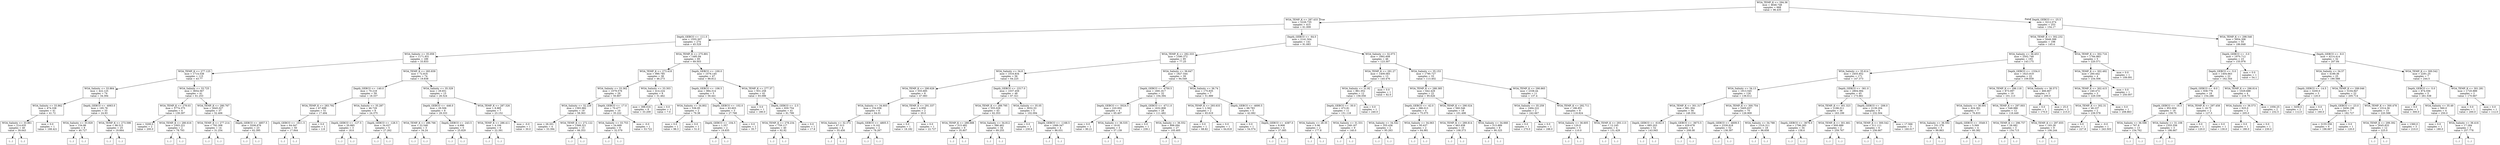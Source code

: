 digraph Tree {
node [shape=box] ;
0 [label="WOA_TEMP_K <= 294.36\nmse = 4646.748\nsamples = 668\nvalue = 96.435"] ;
1 [label="WOA_TEMP_K <= 287.433\nmse = 2226.735\nsamples = 415\nvalue = 61.009"] ;
0 -> 1 [labeldistance=2.5, labelangle=45, headlabel="True"] ;
2 [label="Depth_GEBCO <= -111.0\nmse = 1555.307\nsamples = 274\nvalue = 45.529"] ;
1 -> 2 ;
3 [label="WOA_Salinity <= 35.059\nmse = 1171.931\nsamples = 189\nvalue = 33.833"] ;
2 -> 3 ;
4 [label="WOA_TEMP_K <= 277.125\nmse = 1714.538\nsamples = 115\nvalue = 43.77"] ;
3 -> 4 ;
5 [label="WOA_Salinity <= 33.864\nmse = 422.125\nsamples = 74\nvalue = 34.394"] ;
4 -> 5 ;
6 [label="WOA_Salinity <= 33.862\nmse = 474.338\nsamples = 41\nvalue = 41.72"] ;
5 -> 6 ;
7 [label="WOA_Salinity <= 33.861\nmse = 214.635\nsamples = 40\nvalue = 39.643"] ;
6 -> 7 ;
8 [label="(...)"] ;
7 -> 8 ;
77 [label="(...)"] ;
7 -> 77 ;
78 [label="mse = 0.0\nsamples = 1\nvalue = 168.421"] ;
6 -> 78 ;
79 [label="Depth_GEBCO <= -4063.0\nmse = 195.78\nsamples = 33\nvalue = 24.93"] ;
5 -> 79 ;
80 [label="WOA_Salinity <= 33.929\nmse = 154.86\nsamples = 8\nvalue = 40.727"] ;
79 -> 80 ;
81 [label="(...)"] ;
80 -> 81 ;
86 [label="(...)"] ;
80 -> 86 ;
95 [label="WOA_TEMP_K <= 273.598\nmse = 98.513\nsamples = 25\nvalue = 19.664"] ;
79 -> 95 ;
96 [label="(...)"] ;
95 -> 96 ;
103 [label="(...)"] ;
95 -> 103 ;
144 [label="WOA_Salinity <= 33.725\nmse = 3654.567\nsamples = 41\nvalue = 61.253"] ;
4 -> 144 ;
145 [label="WOA_TEMP_K <= 279.03\nmse = 5774.375\nsamples = 4\nvalue = 139.397"] ;
144 -> 145 ;
146 [label="mse = 3200.0\nsamples = 2\nvalue = 200.0"] ;
145 -> 146 ;
147 [label="WOA_TEMP_K <= 280.616\nmse = 1003.221\nsamples = 2\nvalue = 78.793"] ;
145 -> 147 ;
148 [label="(...)"] ;
147 -> 148 ;
149 [label="(...)"] ;
147 -> 149 ;
150 [label="WOA_TEMP_K <= 280.767\nmse = 2645.027\nsamples = 37\nvalue = 52.406"] ;
144 -> 150 ;
151 [label="WOA_TEMP_K <= 277.214\nmse = 792.308\nsamples = 14\nvalue = 31.254"] ;
150 -> 151 ;
152 [label="(...)"] ;
151 -> 152 ;
153 [label="(...)"] ;
151 -> 153 ;
178 [label="Depth_GEBCO <= -4857.5\nmse = 3208.876\nsamples = 23\nvalue = 62.395"] ;
150 -> 178 ;
179 [label="(...)"] ;
178 -> 179 ;
196 [label="(...)"] ;
178 -> 196 ;
221 [label="WOA_TEMP_K <= 283.839\nmse = 72.816\nsamples = 74\nvalue = 19.838"] ;
3 -> 221 ;
222 [label="Depth_GEBCO <= -140.0\nmse = 70.218\nsamples = 59\nvalue = 18.337"] ;
221 -> 222 ;
223 [label="WOA_TEMP_K <= 283.792\nmse = 67.699\nsamples = 51\nvalue = 17.494"] ;
222 -> 223 ;
224 [label="Depth_GEBCO <= -1611.5\nmse = 64.047\nsamples = 50\nvalue = 17.844"] ;
223 -> 224 ;
225 [label="(...)"] ;
224 -> 225 ;
228 [label="(...)"] ;
224 -> 228 ;
271 [label="mse = 0.0\nsamples = 1\nvalue = 2.8"] ;
223 -> 271 ;
272 [label="WOA_Salinity <= 35.287\nmse = 46.729\nsamples = 8\nvalue = 24.375"] ;
222 -> 272 ;
273 [label="Depth_GEBCO <= -127.5\nmse = 20.885\nsamples = 3\nvalue = 18.6"] ;
272 -> 273 ;
274 [label="(...)"] ;
273 -> 274 ;
275 [label="(...)"] ;
273 -> 275 ;
278 [label="Depth_GEBCO <= -128.5\nmse = 34.637\nsamples = 5\nvalue = 27.262"] ;
272 -> 278 ;
279 [label="(...)"] ;
278 -> 279 ;
282 [label="(...)"] ;
278 -> 282 ;
285 [label="WOA_Salinity <= 35.329\nmse = 29.651\nsamples = 15\nvalue = 26.524"] ;
221 -> 285 ;
286 [label="Depth_GEBCO <= -446.0\nmse = 29.506\nsamples = 8\nvalue = 29.333"] ;
285 -> 286 ;
287 [label="WOA_TEMP_K <= 286.766\nmse = 22.546\nsamples = 3\nvalue = 34.24"] ;
286 -> 287 ;
288 [label="(...)"] ;
287 -> 288 ;
291 [label="(...)"] ;
287 -> 291 ;
292 [label="Depth_GEBCO <= -243.5\nmse = 4.996\nsamples = 5\nvalue = 25.829"] ;
286 -> 292 ;
293 [label="(...)"] ;
292 -> 293 ;
294 [label="(...)"] ;
292 -> 294 ;
295 [label="WOA_TEMP_K <= 287.326\nmse = 8.985\nsamples = 7\nvalue = 23.152"] ;
285 -> 295 ;
296 [label="WOA_TEMP_K <= 286.411\nmse = 4.194\nsamples = 6\nvalue = 22.391"] ;
295 -> 296 ;
297 [label="(...)"] ;
296 -> 297 ;
302 [label="(...)"] ;
296 -> 302 ;
307 [label="mse = -0.0\nsamples = 1\nvalue = 30.0"] ;
295 -> 307 ;
308 [label="WOA_TEMP_K <= 275.891\nmse = 1485.94\nsamples = 85\nvalue = 69.503"] ;
2 -> 308 ;
309 [label="WOA_TEMP_K <= 273.418\nmse = 990.785\nsamples = 38\nvalue = 46.273"] ;
308 -> 309 ;
310 [label="WOA_Salinity <= 33.362\nmse = 1079.576\nsamples = 29\nvalue = 50.807"] ;
309 -> 310 ;
311 [label="WOA_Salinity <= 32.229\nmse = 1393.982\nsamples = 19\nvalue = 58.363"] ;
310 -> 311 ;
312 [label="mse = 26.201\nsamples = 4\nvalue = 33.394"] ;
311 -> 312 ;
313 [label="WOA_TEMP_K <= 272.122\nmse = 1568.321\nsamples = 15\nvalue = 66.353"] ;
311 -> 313 ;
314 [label="(...)"] ;
313 -> 314 ;
317 [label="(...)"] ;
313 -> 317 ;
320 [label="Depth_GEBCO <= -17.0\nmse = 70.477\nsamples = 10\nvalue = 35.222"] ;
310 -> 320 ;
321 [label="WOA_Salinity <= 33.753\nmse = 24.669\nsamples = 9\nvalue = 32.579"] ;
320 -> 321 ;
322 [label="(...)"] ;
321 -> 322 ;
331 [label="(...)"] ;
321 -> 331 ;
334 [label="mse = -0.0\nsamples = 1\nvalue = 53.722"] ;
320 -> 334 ;
335 [label="WOA_Salinity <= 33.303\nmse = 414.224\nsamples = 9\nvalue = 31.462"] ;
309 -> 335 ;
336 [label="mse = 398.016\nsamples = 8\nvalue = 33.209"] ;
335 -> 336 ;
337 [label="mse = 0.0\nsamples = 1\nvalue = 7.0"] ;
335 -> 337 ;
338 [label="Depth_GEBCO <= -100.0\nmse = 1076.145\nsamples = 47\nvalue = 88.812"] ;
308 -> 338 ;
339 [label="Depth_GEBCO <= -106.5\nmse = 984.314\nsamples = 5\nvalue = 56.441"] ;
338 -> 339 ;
340 [label="WOA_Salinity <= 34.802\nmse = 536.95\nsamples = 2\nvalue = 79.38"] ;
339 -> 340 ;
341 [label="mse = 0.0\nsamples = 1\nvalue = 98.3"] ;
340 -> 341 ;
342 [label="mse = 0.0\nsamples = 1\nvalue = 51.0"] ;
340 -> 342 ;
343 [label="Depth_GEBCO <= -102.0\nmse = 63.603\nsamples = 3\nvalue = 27.768"] ;
339 -> 343 ;
344 [label="Depth_GEBCO <= -104.5\nmse = 1.357\nsamples = 2\nvalue = 19.835"] ;
343 -> 344 ;
345 [label="(...)"] ;
344 -> 345 ;
346 [label="(...)"] ;
344 -> 346 ;
347 [label="mse = 0.0\nsamples = 1\nvalue = 35.7"] ;
343 -> 347 ;
348 [label="WOA_TEMP_K <= 277.37\nmse = 931.258\nsamples = 42\nvalue = 93.096"] ;
338 -> 348 ;
349 [label="mse = 0.0\nsamples = 1\nvalue = 180.0"] ;
348 -> 349 ;
350 [label="Depth_GEBCO <= -2.5\nmse = 830.754\nsamples = 41\nvalue = 91.799"] ;
348 -> 350 ;
351 [label="WOA_TEMP_K <= 278.234\nmse = 759.117\nsamples = 40\nvalue = 92.92"] ;
350 -> 351 ;
352 [label="(...)"] ;
351 -> 352 ;
355 [label="(...)"] ;
351 -> 355 ;
408 [label="mse = 0.0\nsamples = 1\nvalue = 17.8"] ;
350 -> 408 ;
409 [label="Depth_GEBCO <= -64.0\nmse = 2141.504\nsamples = 141\nvalue = 91.683"] ;
1 -> 409 ;
410 [label="WOA_TEMP_K <= 292.333\nmse = 1590.372\nsamples = 95\nvalue = 77.25"] ;
409 -> 410 ;
411 [label="WOA_Salinity <= 34.8\nmse = 1016.834\nsamples = 56\nvalue = 64.225"] ;
410 -> 411 ;
412 [label="WOA_TEMP_K <= 290.626\nmse = 555.685\nsamples = 8\nvalue = 47.083"] ;
411 -> 412 ;
413 [label="WOA_Salinity <= 34.603\nmse = 154.936\nsamples = 6\nvalue = 64.01"] ;
412 -> 413 ;
414 [label="WOA_Salinity <= 32.372\nmse = 47.313\nsamples = 4\nvalue = 55.456"] ;
413 -> 414 ;
415 [label="(...)"] ;
414 -> 415 ;
418 [label="(...)"] ;
414 -> 418 ;
421 [label="Depth_GEBCO <= -4805.5\nmse = 9.102\nsamples = 2\nvalue = 78.267"] ;
413 -> 421 ;
422 [label="(...)"] ;
421 -> 422 ;
423 [label="(...)"] ;
421 -> 423 ;
424 [label="WOA_TEMP_K <= 291.337\nmse = 4.959\nsamples = 2\nvalue = 20.0"] ;
412 -> 424 ;
425 [label="mse = 0.0\nsamples = 1\nvalue = 18.182"] ;
424 -> 425 ;
426 [label="mse = 0.0\nsamples = 1\nvalue = 22.727"] ;
424 -> 426 ;
427 [label="Depth_GEBCO <= -2317.0\nmse = 1037.459\nsamples = 48\nvalue = 67.321"] ;
411 -> 427 ;
428 [label="WOA_TEMP_K <= 289.795\nmse = 555.029\nsamples = 43\nvalue = 62.353"] ;
427 -> 428 ;
429 [label="WOA_TEMP_K <= 288.688\nmse = 315.482\nsamples = 9\nvalue = 35.807"] ;
428 -> 429 ;
430 [label="(...)"] ;
429 -> 430 ;
439 [label="(...)"] ;
429 -> 439 ;
444 [label="WOA_Salinity <= 34.812\nmse = 386.462\nsamples = 34\nvalue = 69.255"] ;
428 -> 444 ;
445 [label="(...)"] ;
444 -> 445 ;
446 [label="(...)"] ;
444 -> 446 ;
499 [label="WOA_Salinity <= 35.05\nmse = 3032.53\nsamples = 5\nvalue = 102.094"] ;
427 -> 499 ;
500 [label="mse = 0.0\nsamples = 1\nvalue = 230.6"] ;
499 -> 500 ;
501 [label="Depth_GEBCO <= -1168.5\nmse = 1089.347\nsamples = 4\nvalue = 86.031"] ;
499 -> 501 ;
502 [label="(...)"] ;
501 -> 502 ;
503 [label="(...)"] ;
501 -> 503 ;
506 [label="WOA_Salinity <= 36.647\nmse = 1827.544\nsamples = 39\nvalue = 94.549"] ;
410 -> 506 ;
507 [label="Depth_GEBCO <= -4750.5\nmse = 1691.817\nsamples = 32\nvalue = 104.394"] ;
506 -> 507 ;
508 [label="Depth_GEBCO <= -5024.5\nmse = 220.002\nsamples = 4\nvalue = 65.407"] ;
507 -> 508 ;
509 [label="mse = 0.0\nsamples = 1\nvalue = 90.21"] ;
508 -> 509 ;
510 [label="WOA_Salinity <= 36.535\nmse = 19.91\nsamples = 3\nvalue = 57.139"] ;
508 -> 510 ;
511 [label="(...)"] ;
510 -> 511 ;
514 [label="(...)"] ;
510 -> 514 ;
515 [label="Depth_GEBCO <= -4711.0\nmse = 1632.808\nsamples = 28\nvalue = 111.482"] ;
507 -> 515 ;
516 [label="mse = 0.0\nsamples = 1\nvalue = 239.1"] ;
515 -> 516 ;
517 [label="WOA_Salinity <= 36.552\nmse = 898.094\nsamples = 27\nvalue = 105.405"] ;
515 -> 517 ;
518 [label="(...)"] ;
517 -> 518 ;
543 [label="(...)"] ;
517 -> 543 ;
562 [label="WOA_Salinity <= 36.74\nmse = 175.835\nsamples = 7\nvalue = 51.889"] ;
506 -> 562 ;
563 [label="WOA_TEMP_K <= 293.633\nmse = 2.562\nsamples = 2\nvalue = 65.619"] ;
562 -> 563 ;
564 [label="mse = 0.0\nsamples = 1\nvalue = 68.82"] ;
563 -> 564 ;
565 [label="mse = 0.0\nsamples = 1\nvalue = 64.818"] ;
563 -> 565 ;
566 [label="Depth_GEBCO <= -4690.5\nmse = 68.783\nsamples = 5\nvalue = 42.082"] ;
562 -> 566 ;
567 [label="mse = 0.0\nsamples = 1\nvalue = 54.574"] ;
566 -> 567 ;
568 [label="Depth_GEBCO <= -4387.0\nmse = 8.908\nsamples = 4\nvalue = 37.085"] ;
566 -> 568 ;
569 [label="(...)"] ;
568 -> 569 ;
570 [label="(...)"] ;
568 -> 570 ;
573 [label="WOA_Salinity <= 32.073\nmse = 1892.608\nsamples = 46\nvalue = 123.307"] ;
409 -> 573 ;
574 [label="WOA_TEMP_K <= 291.27\nmse = 1409.583\nsamples = 13\nvalue = 145.476"] ;
573 -> 574 ;
575 [label="WOA_Salinity <= 31.92\nmse = 861.052\nsamples = 12\nvalue = 156.056"] ;
574 -> 575 ;
576 [label="Depth_GEBCO <= -30.0\nmse = 472.81\nsamples = 11\nvalue = 151.118"] ;
575 -> 576 ;
577 [label="WOA_Salinity <= 28.35\nmse = 0.96\nsamples = 2\nvalue = 177.8"] ;
576 -> 577 ;
578 [label="(...)"] ;
577 -> 578 ;
579 [label="(...)"] ;
577 -> 579 ;
580 [label="WOA_Salinity <= 31.531\nmse = 249.167\nsamples = 9\nvalue = 140.0"] ;
576 -> 580 ;
581 [label="(...)"] ;
580 -> 581 ;
594 [label="(...)"] ;
580 -> 594 ;
595 [label="mse = 0.0\nsamples = 1\nvalue = 240.0"] ;
575 -> 595 ;
596 [label="mse = 0.0\nsamples = 1\nvalue = 82.0"] ;
574 -> 596 ;
597 [label="WOA_Salinity <= 35.153\nmse = 1790.727\nsamples = 33\nvalue = 113.402"] ;
573 -> 597 ;
598 [label="WOA_TEMP_K <= 288.385\nmse = 642.429\nsamples = 22\nvalue = 95.626"] ;
597 -> 598 ;
599 [label="Depth_GEBCO <= -42.0\nmse = 386.013\nsamples = 4\nvalue = 75.075"] ;
598 -> 599 ;
600 [label="WOA_Salinity <= 34.542\nmse = 355.436\nsamples = 2\nvalue = 95.263"] ;
599 -> 600 ;
601 [label="(...)"] ;
600 -> 601 ;
602 [label="(...)"] ;
600 -> 602 ;
603 [label="WOA_Salinity <= 34.063\nmse = 95.637\nsamples = 2\nvalue = 64.981"] ;
599 -> 603 ;
604 [label="(...)"] ;
603 -> 604 ;
605 [label="(...)"] ;
603 -> 605 ;
606 [label="WOA_TEMP_K <= 290.024\nmse = 560.546\nsamples = 18\nvalue = 101.498"] ;
598 -> 606 ;
607 [label="WOA_TEMP_K <= 289.814\nmse = 463.938\nsamples = 10\nvalue = 108.373"] ;
606 -> 607 ;
608 [label="(...)"] ;
607 -> 608 ;
619 [label="(...)"] ;
607 -> 619 ;
624 [label="WOA_Salinity <= 34.668\nmse = 515.889\nsamples = 8\nvalue = 90.325"] ;
606 -> 624 ;
625 [label="(...)"] ;
624 -> 625 ;
636 [label="(...)"] ;
624 -> 636 ;
637 [label="WOA_TEMP_K <= 290.865\nmse = 2338.44\nsamples = 11\nvalue = 137.4"] ;
597 -> 637 ;
638 [label="WOA_Salinity <= 35.259\nmse = 1494.222\nsamples = 2\nvalue = 242.667"] ;
637 -> 638 ;
639 [label="mse = 0.0\nsamples = 1\nvalue = 270.0"] ;
638 -> 639 ;
640 [label="mse = 0.0\nsamples = 1\nvalue = 188.0"] ;
638 -> 640 ;
641 [label="WOA_TEMP_K <= 292.711\nmse = 186.851\nsamples = 9\nvalue = 118.824"] ;
637 -> 641 ;
642 [label="WOA_Salinity <= 36.605\nmse = 120.0\nsamples = 5\nvalue = 110.0"] ;
641 -> 642 ;
643 [label="(...)"] ;
642 -> 643 ;
644 [label="(...)"] ;
642 -> 644 ;
645 [label="WOA_TEMP_K <= 293.113\nmse = 12.245\nsamples = 4\nvalue = 131.429"] ;
641 -> 645 ;
646 [label="(...)"] ;
645 -> 646 ;
647 [label="(...)"] ;
645 -> 647 ;
648 [label="Depth_GEBCO <= -25.5\nmse = 3212.074\nsamples = 253\nvalue = 154.17"] ;
0 -> 648 [labeldistance=2.5, labelangle=-45, headlabel="False"] ;
649 [label="WOA_TEMP_K <= 302.232\nmse = 2649.399\nsamples = 198\nvalue = 145.4"] ;
648 -> 649 ;
650 [label="WOA_Salinity <= 36.453\nmse = 2502.748\nsamples = 193\nvalue = 143.175"] ;
649 -> 650 ;
651 [label="WOA_Salinity <= 35.614\nmse = 2455.852\nsamples = 171\nvalue = 147.373"] ;
650 -> 651 ;
652 [label="WOA_Salinity <= 34.13\nmse = 1913.545\nsamples = 126\nvalue = 136.612"] ;
651 -> 652 ;
653 [label="WOA_TEMP_K <= 301.317\nmse = 981.304\nsamples = 56\nvalue = 149.354"] ;
652 -> 653 ;
654 [label="Depth_GEBCO <= -6162.0\nmse = 685.203\nsamples = 52\nvalue = 143.945"] ;
653 -> 654 ;
655 [label="(...)"] ;
654 -> 655 ;
656 [label="(...)"] ;
654 -> 656 ;
729 [label="Depth_GEBCO <= -3673.5\nmse = 429.678\nsamples = 4\nvalue = 208.08"] ;
653 -> 729 ;
730 [label="(...)"] ;
729 -> 730 ;
733 [label="(...)"] ;
729 -> 733 ;
734 [label="WOA_TEMP_K <= 300.754\nmse = 2405.637\nsamples = 70\nvalue = 126.909"] ;
652 -> 734 ;
735 [label="Depth_GEBCO <= -4609.5\nmse = 2339.818\nsamples = 52\nvalue = 138.397"] ;
734 -> 735 ;
736 [label="(...)"] ;
735 -> 736 ;
765 [label="(...)"] ;
735 -> 765 ;
826 [label="WOA_Salinity <= 34.788\nmse = 1316.311\nsamples = 18\nvalue = 96.658"] ;
734 -> 826 ;
827 [label="(...)"] ;
826 -> 827 ;
844 [label="(...)"] ;
826 -> 844 ;
861 [label="Depth_GEBCO <= -361.0\nmse = 2804.084\nsamples = 45\nvalue = 173.861"] ;
651 -> 861 ;
862 [label="WOA_TEMP_K <= 301.323\nmse = 2186.011\nsamples = 36\nvalue = 163.199"] ;
861 -> 862 ;
863 [label="Depth_GEBCO <= -3676.0\nmse = 1796.283\nsamples = 34\nvalue = 158.6"] ;
862 -> 863 ;
864 [label="(...)"] ;
863 -> 864 ;
899 [label="(...)"] ;
863 -> 899 ;
924 [label="WOA_TEMP_K <= 301.661\nmse = 600.889\nsamples = 2\nvalue = 259.767"] ;
862 -> 924 ;
925 [label="(...)"] ;
924 -> 925 ;
926 [label="(...)"] ;
924 -> 926 ;
927 [label="Depth_GEBCO <= -206.0\nmse = 2139.204\nsamples = 9\nvalue = 232.504"] ;
861 -> 927 ;
928 [label="WOA_TEMP_K <= 300.542\nmse = 511.111\nsamples = 6\nvalue = 256.667"] ;
927 -> 928 ;
929 [label="(...)"] ;
928 -> 929 ;
934 [label="(...)"] ;
928 -> 934 ;
935 [label="mse = 17.566\nsamples = 3\nvalue = 160.017"] ;
927 -> 935 ;
936 [label="Depth_GEBCO <= -1334.0\nmse = 1623.919\nsamples = 22\nvalue = 109.839"] ;
650 -> 936 ;
937 [label="WOA_TEMP_K <= 296.118\nmse = 873.097\nsamples = 19\nvalue = 101.113"] ;
936 -> 937 ;
938 [label="WOA_Salinity <= 36.691\nmse = 424.362\nsamples = 7\nvalue = 76.833"] ;
937 -> 938 ;
939 [label="WOA_Salinity <= 36.592\nmse = 101.378\nsamples = 3\nvalue = 99.863"] ;
938 -> 939 ;
940 [label="(...)"] ;
939 -> 940 ;
941 [label="(...)"] ;
939 -> 941 ;
944 [label="Depth_GEBCO <= -3549.5\nmse = 5.569\nsamples = 4\nvalue = 60.382"] ;
938 -> 944 ;
945 [label="(...)"] ;
944 -> 945 ;
946 [label="(...)"] ;
944 -> 946 ;
949 [label="WOA_TEMP_K <= 297.003\nmse = 548.986\nsamples = 12\nvalue = 116.449"] ;
937 -> 949 ;
950 [label="WOA_TEMP_K <= 296.757\nmse = 28.082\nsamples = 3\nvalue = 154.715"] ;
949 -> 950 ;
951 [label="(...)"] ;
950 -> 951 ;
952 [label="(...)"] ;
950 -> 952 ;
955 [label="WOA_TEMP_K <= 297.655\nmse = 193.28\nsamples = 9\nvalue = 106.244"] ;
949 -> 955 ;
956 [label="(...)"] ;
955 -> 956 ;
957 [label="(...)"] ;
955 -> 957 ;
970 [label="WOA_Salinity <= 36.573\nmse = 466.667\nsamples = 3\nvalue = 200.0"] ;
936 -> 970 ;
971 [label="mse = 0.0\nsamples = 1\nvalue = 170.0"] ;
970 -> 971 ;
972 [label="mse = 25.0\nsamples = 2\nvalue = 215.0"] ;
970 -> 972 ;
973 [label="WOA_TEMP_K <= 302.716\nmse = 1784.983\nsamples = 5\nvalue = 220.571"] ;
649 -> 973 ;
974 [label="WOA_TEMP_K <= 302.492\nmse = 260.442\nsamples = 4\nvalue = 234.506"] ;
973 -> 974 ;
975 [label="WOA_TEMP_K <= 302.415\nmse = 240.472\nsamples = 3\nvalue = 229.339"] ;
974 -> 975 ;
976 [label="WOA_TEMP_K <= 302.31\nmse = 46.237\nsamples = 2\nvalue = 239.578"] ;
975 -> 976 ;
977 [label="mse = 0.0\nsamples = 1\nvalue = 227.8"] ;
976 -> 977 ;
978 [label="mse = -0.0\nsamples = 1\nvalue = 243.503"] ;
976 -> 978 ;
979 [label="mse = 0.0\nsamples = 1\nvalue = 208.863"] ;
975 -> 979 ;
980 [label="mse = 0.0\nsamples = 1\nvalue = 250.007"] ;
974 -> 980 ;
981 [label="mse = 0.0\nsamples = 1\nvalue = 109.091"] ;
973 -> 981 ;
982 [label="WOA_TEMP_K <= 298.546\nmse = 3954.308\nsamples = 55\nvalue = 186.848"] ;
648 -> 982 ;
983 [label="Depth_GEBCO <= -3.0\nmse = 1970.712\nsamples = 23\nvalue = 155.976"] ;
982 -> 983 ;
984 [label="Depth_GEBCO <= -5.0\nmse = 1404.663\nsamples = 22\nvalue = 162.344"] ;
983 -> 984 ;
985 [label="Depth_GEBCO <= -9.0\nmse = 938.776\nsamples = 18\nvalue = 154.286"] ;
984 -> 985 ;
986 [label="Depth_GEBCO <= -16.5\nmse = 952.604\nsamples = 16\nvalue = 158.75"] ;
985 -> 986 ;
987 [label="WOA_Salinity <= 36.598\nmse = 767.8\nsamples = 13\nvalue = 154.762"] ;
986 -> 987 ;
988 [label="(...)"] ;
987 -> 988 ;
997 [label="(...)"] ;
987 -> 997 ;
998 [label="WOA_Salinity <= 31.108\nmse = 1355.556\nsamples = 3\nvalue = 186.667"] ;
986 -> 998 ;
999 [label="(...)"] ;
998 -> 999 ;
1000 [label="(...)"] ;
998 -> 1000 ;
1001 [label="WOA_TEMP_K <= 297.458\nmse = 18.75\nsamples = 2\nvalue = 127.5"] ;
985 -> 1001 ;
1002 [label="mse = 0.0\nsamples = 1\nvalue = 120.0"] ;
1001 -> 1002 ;
1003 [label="mse = 0.0\nsamples = 1\nvalue = 130.0"] ;
1001 -> 1003 ;
1004 [label="WOA_TEMP_K <= 296.814\nmse = 1029.688\nsamples = 4\nvalue = 218.75"] ;
984 -> 1004 ;
1005 [label="WOA_Salinity <= 36.573\nmse = 625.0\nsamples = 2\nvalue = 205.0"] ;
1004 -> 1005 ;
1006 [label="mse = 0.0\nsamples = 1\nvalue = 180.0"] ;
1005 -> 1006 ;
1007 [label="mse = 0.0\nsamples = 1\nvalue = 230.0"] ;
1005 -> 1007 ;
1008 [label="mse = 1056.25\nsamples = 2\nvalue = 232.5"] ;
1004 -> 1008 ;
1009 [label="mse = 0.0\nsamples = 1\nvalue = 54.1"] ;
983 -> 1009 ;
1010 [label="Depth_GEBCO <= -9.0\nmse = 4214.414\nsamples = 32\nvalue = 207.84"] ;
982 -> 1010 ;
1011 [label="WOA_Salinity <= 34.57\nmse = 4189.36\nsamples = 25\nvalue = 190.588"] ;
1010 -> 1011 ;
1012 [label="Depth_GEBCO <= -14.5\nmse = 3200.0\nsamples = 3\nvalue = 120.0"] ;
1011 -> 1012 ;
1013 [label="mse = 3456.0\nsamples = 2\nvalue = 112.0"] ;
1012 -> 1013 ;
1014 [label="mse = 0.0\nsamples = 1\nvalue = 160.0"] ;
1012 -> 1014 ;
1015 [label="WOA_TEMP_K <= 299.046\nmse = 3104.847\nsamples = 22\nvalue = 205.714"] ;
1011 -> 1015 ;
1016 [label="Depth_GEBCO <= -23.0\nmse = 3456.198\nsamples = 7\nvalue = 182.727"] ;
1015 -> 1016 ;
1017 [label="mse = 3155.556\nsamples = 6\nvalue = 196.667"] ;
1016 -> 1017 ;
1018 [label="mse = 0.0\nsamples = 1\nvalue = 120.0"] ;
1016 -> 1018 ;
1019 [label="WOA_TEMP_K <= 300.478\nmse = 2314.36\nsamples = 15\nvalue = 220.588"] ;
1015 -> 1019 ;
1020 [label="WOA_TEMP_K <= 299.392\nmse = 2645.833\nsamples = 12\nvalue = 225.0"] ;
1019 -> 1020 ;
1021 [label="(...)"] ;
1020 -> 1021 ;
1024 [label="(...)"] ;
1020 -> 1024 ;
1027 [label="mse = 1360.0\nsamples = 3\nvalue = 210.0"] ;
1019 -> 1027 ;
1028 [label="WOA_TEMP_K <= 300.542\nmse = 2291.25\nsamples = 7\nvalue = 244.5"] ;
1010 -> 1028 ;
1029 [label="Depth_GEBCO <= -5.0\nmse = 874.556\nsamples = 5\nvalue = 261.538"] ;
1028 -> 1029 ;
1030 [label="mse = 0.0\nsamples = 1\nvalue = 300.0"] ;
1029 -> 1030 ;
1031 [label="WOA_Salinity <= 35.49\nmse = 560.0\nsamples = 4\nvalue = 250.0"] ;
1029 -> 1031 ;
1032 [label="mse = 0.0\nsamples = 1\nvalue = 180.0"] ;
1031 -> 1032 ;
1033 [label="WOA_Salinity <= 36.416\nmse = 17.284\nsamples = 3\nvalue = 257.778"] ;
1031 -> 1033 ;
1034 [label="(...)"] ;
1033 -> 1034 ;
1035 [label="(...)"] ;
1033 -> 1035 ;
1036 [label="WOA_TEMP_K <= 301.281\nmse = 1720.889\nsamples = 2\nvalue = 170.667"] ;
1028 -> 1036 ;
1037 [label="mse = 0.0\nsamples = 1\nvalue = 200.0"] ;
1036 -> 1037 ;
1038 [label="mse = 0.0\nsamples = 1\nvalue = 112.0"] ;
1036 -> 1038 ;
}